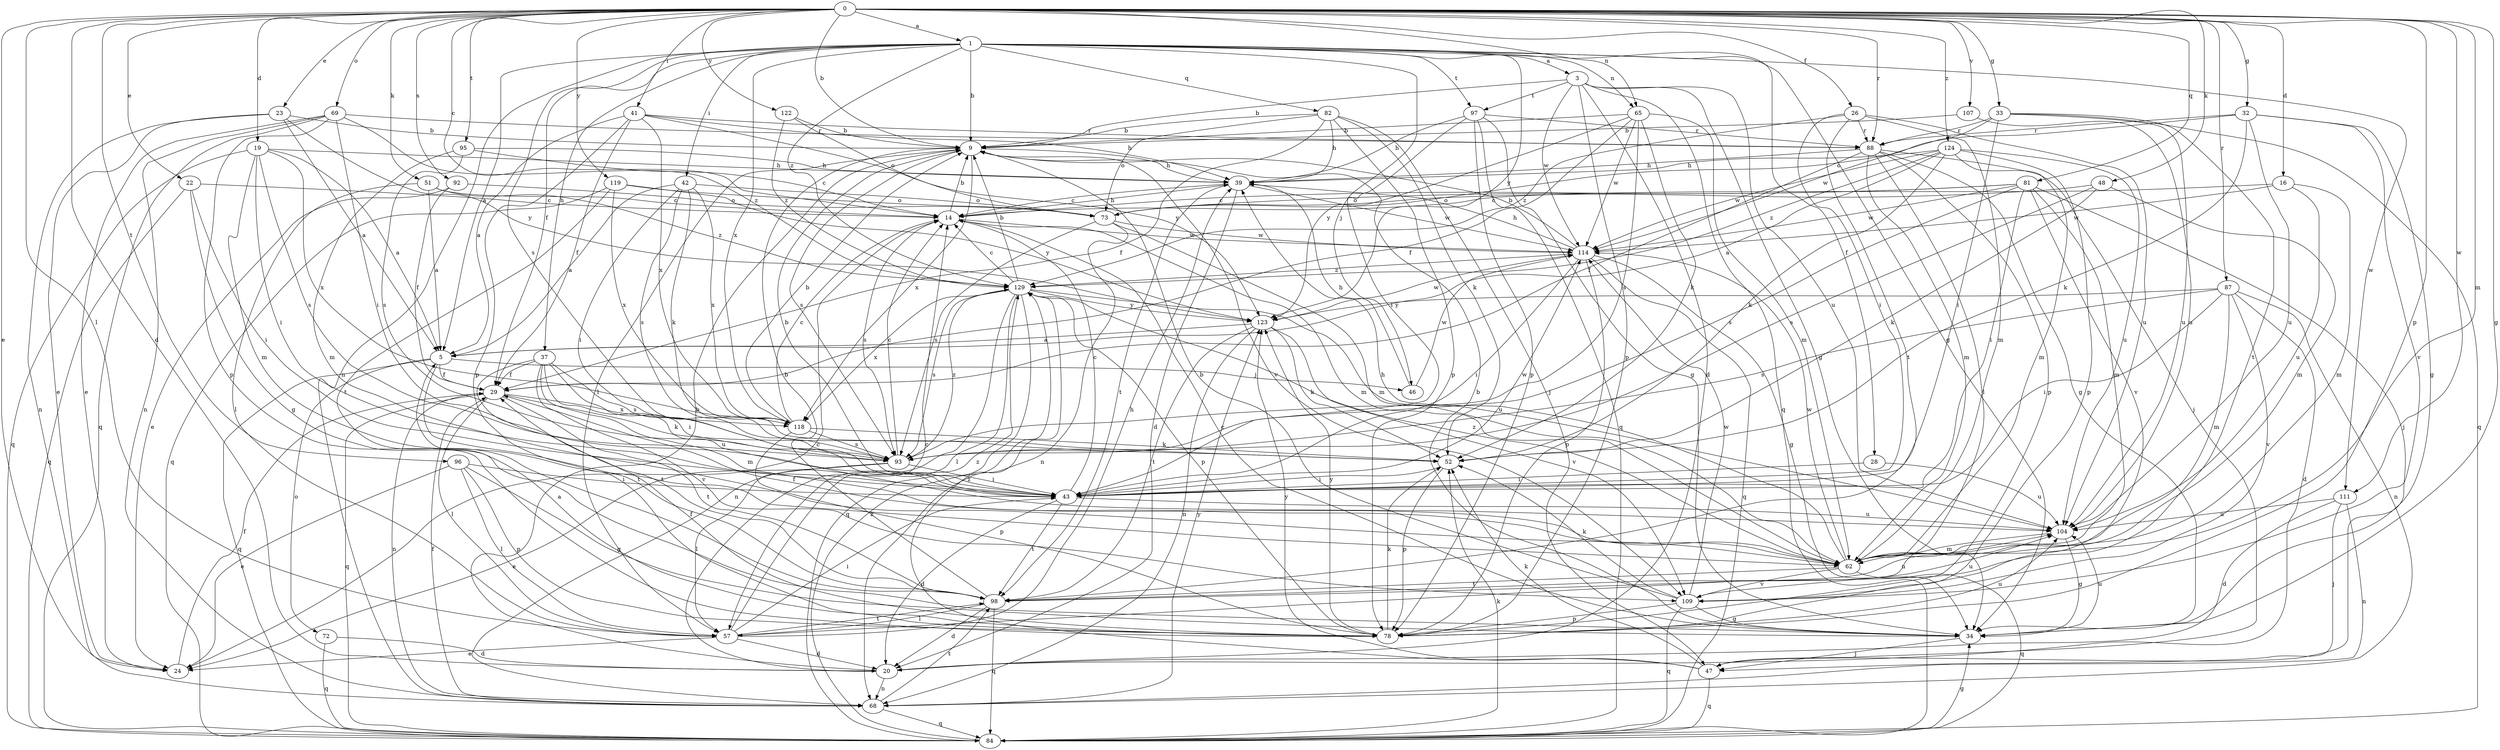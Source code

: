 strict digraph  {
0;
1;
3;
5;
9;
14;
16;
19;
20;
22;
23;
24;
26;
28;
29;
32;
33;
34;
37;
39;
41;
42;
43;
46;
47;
48;
51;
52;
57;
62;
65;
68;
69;
72;
73;
78;
81;
82;
84;
87;
88;
92;
93;
95;
96;
97;
98;
104;
107;
109;
111;
114;
118;
119;
122;
123;
124;
129;
0 -> 1  [label=a];
0 -> 9  [label=b];
0 -> 14  [label=c];
0 -> 16  [label=d];
0 -> 19  [label=d];
0 -> 20  [label=d];
0 -> 22  [label=e];
0 -> 23  [label=e];
0 -> 24  [label=e];
0 -> 26  [label=f];
0 -> 32  [label=g];
0 -> 33  [label=g];
0 -> 34  [label=g];
0 -> 41  [label=i];
0 -> 48  [label=k];
0 -> 51  [label=k];
0 -> 57  [label=l];
0 -> 62  [label=m];
0 -> 65  [label=n];
0 -> 69  [label=o];
0 -> 78  [label=p];
0 -> 81  [label=q];
0 -> 87  [label=r];
0 -> 88  [label=r];
0 -> 92  [label=s];
0 -> 95  [label=t];
0 -> 96  [label=t];
0 -> 107  [label=v];
0 -> 111  [label=w];
0 -> 119  [label=y];
0 -> 122  [label=y];
0 -> 124  [label=z];
1 -> 3  [label=a];
1 -> 5  [label=a];
1 -> 9  [label=b];
1 -> 28  [label=f];
1 -> 29  [label=f];
1 -> 34  [label=g];
1 -> 37  [label=h];
1 -> 42  [label=i];
1 -> 46  [label=j];
1 -> 65  [label=n];
1 -> 68  [label=n];
1 -> 82  [label=q];
1 -> 93  [label=s];
1 -> 97  [label=t];
1 -> 111  [label=w];
1 -> 118  [label=x];
1 -> 123  [label=y];
1 -> 129  [label=z];
3 -> 9  [label=b];
3 -> 20  [label=d];
3 -> 34  [label=g];
3 -> 78  [label=p];
3 -> 84  [label=q];
3 -> 97  [label=t];
3 -> 104  [label=u];
3 -> 114  [label=w];
5 -> 29  [label=f];
5 -> 46  [label=j];
5 -> 72  [label=o];
5 -> 84  [label=q];
5 -> 98  [label=t];
9 -> 39  [label=h];
9 -> 57  [label=l];
9 -> 93  [label=s];
9 -> 109  [label=v];
9 -> 118  [label=x];
14 -> 9  [label=b];
14 -> 39  [label=h];
14 -> 62  [label=m];
14 -> 93  [label=s];
14 -> 114  [label=w];
16 -> 14  [label=c];
16 -> 62  [label=m];
16 -> 104  [label=u];
16 -> 114  [label=w];
19 -> 5  [label=a];
19 -> 39  [label=h];
19 -> 43  [label=i];
19 -> 62  [label=m];
19 -> 84  [label=q];
19 -> 93  [label=s];
19 -> 118  [label=x];
20 -> 9  [label=b];
20 -> 14  [label=c];
20 -> 68  [label=n];
22 -> 14  [label=c];
22 -> 34  [label=g];
22 -> 43  [label=i];
22 -> 84  [label=q];
23 -> 5  [label=a];
23 -> 9  [label=b];
23 -> 24  [label=e];
23 -> 68  [label=n];
23 -> 123  [label=y];
24 -> 14  [label=c];
24 -> 29  [label=f];
26 -> 43  [label=i];
26 -> 62  [label=m];
26 -> 88  [label=r];
26 -> 98  [label=t];
26 -> 104  [label=u];
26 -> 129  [label=z];
28 -> 43  [label=i];
28 -> 104  [label=u];
29 -> 52  [label=k];
29 -> 57  [label=l];
29 -> 68  [label=n];
29 -> 84  [label=q];
29 -> 98  [label=t];
29 -> 118  [label=x];
32 -> 34  [label=g];
32 -> 52  [label=k];
32 -> 73  [label=o];
32 -> 88  [label=r];
32 -> 104  [label=u];
32 -> 109  [label=v];
33 -> 43  [label=i];
33 -> 84  [label=q];
33 -> 88  [label=r];
33 -> 98  [label=t];
33 -> 104  [label=u];
33 -> 114  [label=w];
34 -> 9  [label=b];
34 -> 14  [label=c];
34 -> 47  [label=j];
34 -> 104  [label=u];
37 -> 29  [label=f];
37 -> 43  [label=i];
37 -> 62  [label=m];
37 -> 93  [label=s];
37 -> 98  [label=t];
37 -> 104  [label=u];
37 -> 109  [label=v];
39 -> 14  [label=c];
39 -> 20  [label=d];
39 -> 98  [label=t];
39 -> 114  [label=w];
41 -> 5  [label=a];
41 -> 29  [label=f];
41 -> 39  [label=h];
41 -> 78  [label=p];
41 -> 88  [label=r];
41 -> 118  [label=x];
41 -> 123  [label=y];
42 -> 5  [label=a];
42 -> 43  [label=i];
42 -> 52  [label=k];
42 -> 73  [label=o];
42 -> 93  [label=s];
42 -> 118  [label=x];
43 -> 9  [label=b];
43 -> 14  [label=c];
43 -> 20  [label=d];
43 -> 98  [label=t];
43 -> 104  [label=u];
43 -> 114  [label=w];
46 -> 39  [label=h];
46 -> 114  [label=w];
47 -> 52  [label=k];
47 -> 84  [label=q];
47 -> 123  [label=y];
47 -> 129  [label=z];
48 -> 52  [label=k];
48 -> 62  [label=m];
48 -> 73  [label=o];
48 -> 93  [label=s];
51 -> 5  [label=a];
51 -> 14  [label=c];
51 -> 57  [label=l];
51 -> 129  [label=z];
52 -> 43  [label=i];
52 -> 78  [label=p];
57 -> 20  [label=d];
57 -> 24  [label=e];
57 -> 39  [label=h];
57 -> 43  [label=i];
57 -> 98  [label=t];
57 -> 129  [label=z];
62 -> 29  [label=f];
62 -> 39  [label=h];
62 -> 84  [label=q];
62 -> 98  [label=t];
62 -> 109  [label=v];
62 -> 114  [label=w];
62 -> 129  [label=z];
65 -> 9  [label=b];
65 -> 29  [label=f];
65 -> 52  [label=k];
65 -> 62  [label=m];
65 -> 93  [label=s];
65 -> 114  [label=w];
65 -> 123  [label=y];
68 -> 29  [label=f];
68 -> 84  [label=q];
68 -> 98  [label=t];
68 -> 123  [label=y];
69 -> 24  [label=e];
69 -> 43  [label=i];
69 -> 68  [label=n];
69 -> 78  [label=p];
69 -> 84  [label=q];
69 -> 88  [label=r];
69 -> 129  [label=z];
72 -> 20  [label=d];
72 -> 84  [label=q];
73 -> 62  [label=m];
73 -> 68  [label=n];
73 -> 93  [label=s];
73 -> 114  [label=w];
78 -> 5  [label=a];
78 -> 29  [label=f];
78 -> 52  [label=k];
78 -> 104  [label=u];
78 -> 123  [label=y];
81 -> 14  [label=c];
81 -> 43  [label=i];
81 -> 47  [label=j];
81 -> 62  [label=m];
81 -> 73  [label=o];
81 -> 93  [label=s];
81 -> 109  [label=v];
81 -> 114  [label=w];
82 -> 9  [label=b];
82 -> 29  [label=f];
82 -> 39  [label=h];
82 -> 47  [label=j];
82 -> 52  [label=k];
82 -> 73  [label=o];
82 -> 78  [label=p];
84 -> 34  [label=g];
84 -> 52  [label=k];
84 -> 129  [label=z];
87 -> 20  [label=d];
87 -> 43  [label=i];
87 -> 62  [label=m];
87 -> 68  [label=n];
87 -> 93  [label=s];
87 -> 109  [label=v];
87 -> 123  [label=y];
88 -> 29  [label=f];
88 -> 34  [label=g];
88 -> 39  [label=h];
88 -> 47  [label=j];
88 -> 57  [label=l];
88 -> 62  [label=m];
88 -> 78  [label=p];
92 -> 24  [label=e];
92 -> 29  [label=f];
92 -> 73  [label=o];
93 -> 14  [label=c];
93 -> 24  [label=e];
93 -> 43  [label=i];
93 -> 57  [label=l];
93 -> 129  [label=z];
95 -> 14  [label=c];
95 -> 39  [label=h];
95 -> 62  [label=m];
95 -> 93  [label=s];
96 -> 24  [label=e];
96 -> 34  [label=g];
96 -> 43  [label=i];
96 -> 57  [label=l];
96 -> 78  [label=p];
97 -> 34  [label=g];
97 -> 39  [label=h];
97 -> 43  [label=i];
97 -> 78  [label=p];
97 -> 84  [label=q];
97 -> 88  [label=r];
98 -> 9  [label=b];
98 -> 20  [label=d];
98 -> 57  [label=l];
98 -> 84  [label=q];
98 -> 104  [label=u];
104 -> 34  [label=g];
104 -> 62  [label=m];
107 -> 9  [label=b];
107 -> 104  [label=u];
109 -> 9  [label=b];
109 -> 34  [label=g];
109 -> 52  [label=k];
109 -> 78  [label=p];
109 -> 84  [label=q];
109 -> 104  [label=u];
109 -> 114  [label=w];
111 -> 20  [label=d];
111 -> 47  [label=j];
111 -> 68  [label=n];
111 -> 104  [label=u];
114 -> 9  [label=b];
114 -> 34  [label=g];
114 -> 39  [label=h];
114 -> 43  [label=i];
114 -> 78  [label=p];
114 -> 84  [label=q];
114 -> 129  [label=z];
118 -> 9  [label=b];
118 -> 14  [label=c];
118 -> 52  [label=k];
118 -> 78  [label=p];
118 -> 93  [label=s];
119 -> 73  [label=o];
119 -> 84  [label=q];
119 -> 98  [label=t];
119 -> 118  [label=x];
119 -> 123  [label=y];
122 -> 9  [label=b];
122 -> 73  [label=o];
122 -> 129  [label=z];
123 -> 5  [label=a];
123 -> 52  [label=k];
123 -> 68  [label=n];
123 -> 98  [label=t];
123 -> 109  [label=v];
123 -> 114  [label=w];
124 -> 5  [label=a];
124 -> 39  [label=h];
124 -> 52  [label=k];
124 -> 62  [label=m];
124 -> 78  [label=p];
124 -> 104  [label=u];
124 -> 114  [label=w];
124 -> 129  [label=z];
129 -> 9  [label=b];
129 -> 14  [label=c];
129 -> 57  [label=l];
129 -> 68  [label=n];
129 -> 78  [label=p];
129 -> 84  [label=q];
129 -> 93  [label=s];
129 -> 104  [label=u];
129 -> 118  [label=x];
129 -> 123  [label=y];
}
